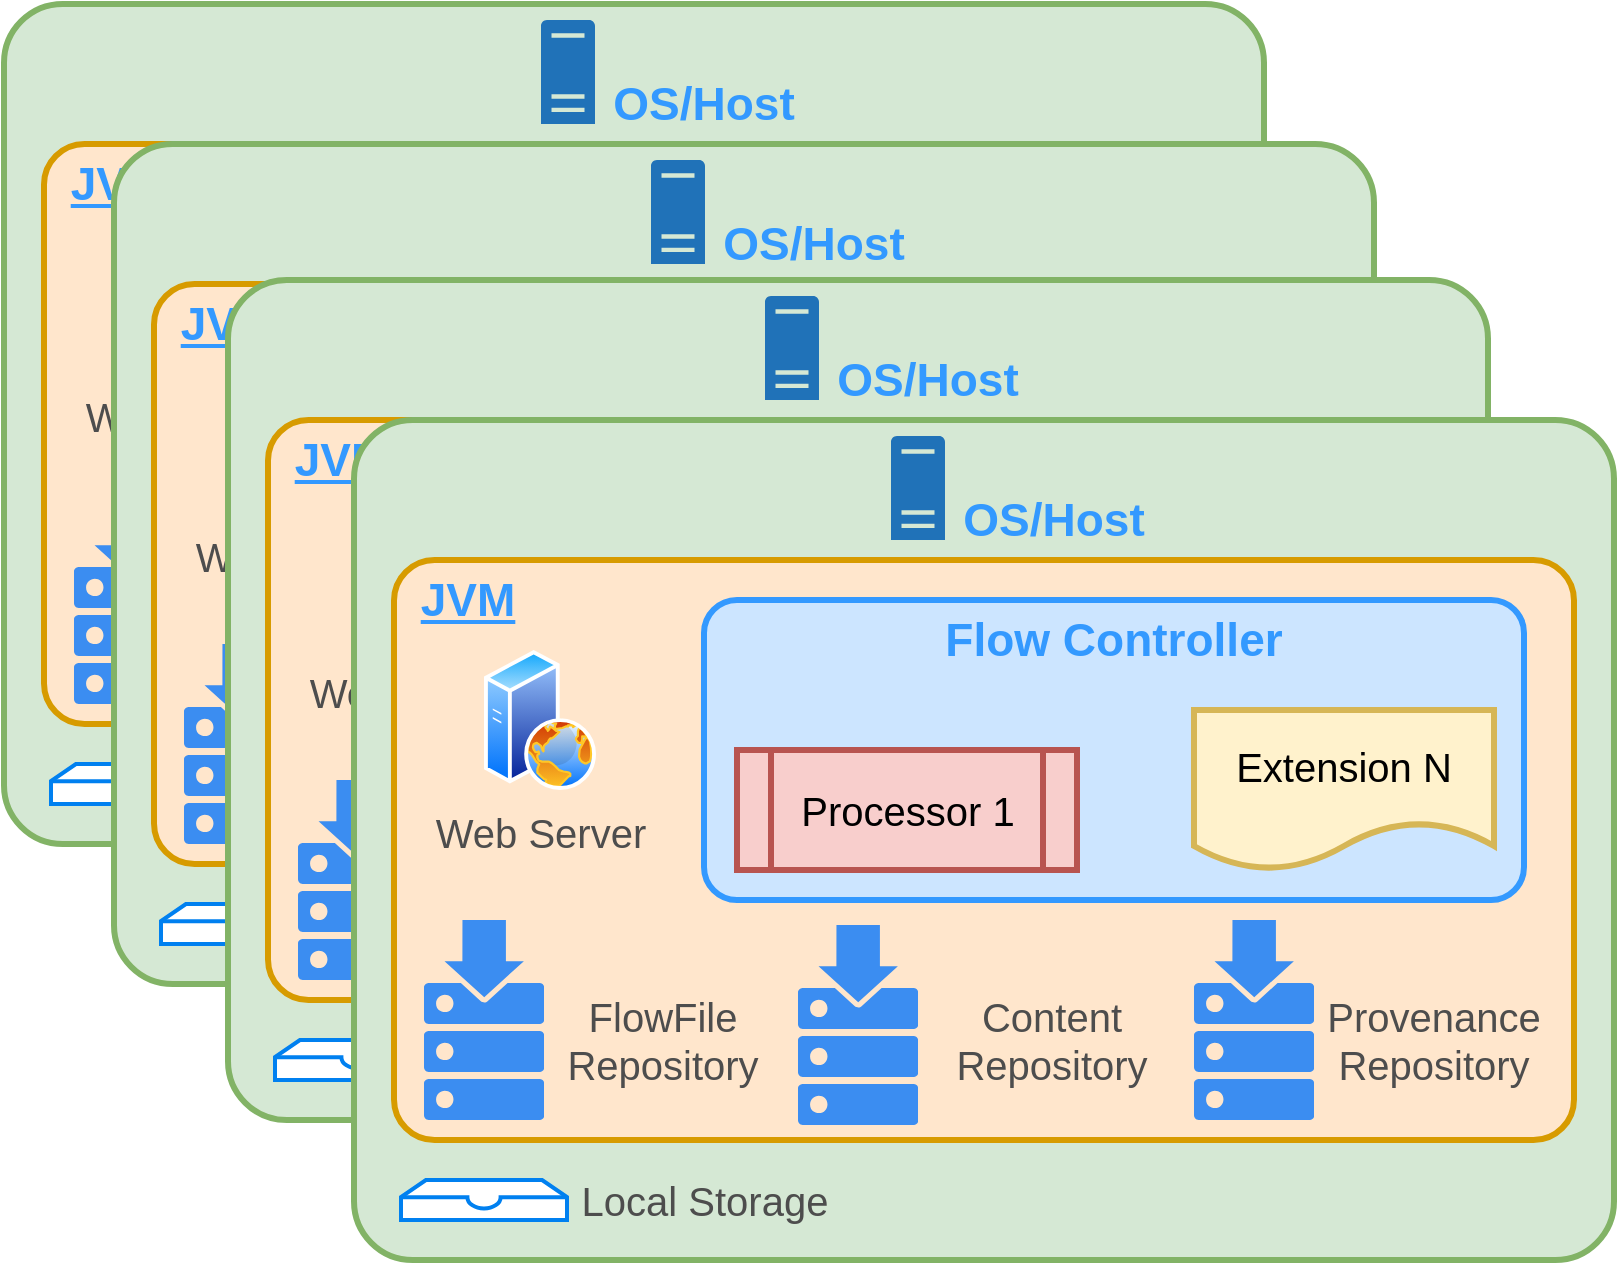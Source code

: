 <mxfile version="10.9.8" type="github"><diagram id="jbXC67w1ccZG1yyRX-Za" name="Page-1"><mxGraphModel dx="1426" dy="724" grid="1" gridSize="10" guides="1" tooltips="1" connect="1" arrows="1" fold="1" page="1" pageScale="1" pageWidth="1700" pageHeight="1100" math="0" shadow="0"><root><mxCell id="0"/><mxCell id="1" parent="0"/><mxCell id="EOHGVZINFPLXD2Ap6hiN-2" value="" style="rounded=1;whiteSpace=wrap;html=1;arcSize=7;fillColor=#d5e8d4;strokeColor=#82b366;strokeWidth=3;" parent="1" vertex="1"><mxGeometry x="84" y="64" width="630" height="420" as="geometry"/></mxCell><mxCell id="EOHGVZINFPLXD2Ap6hiN-3" value="" style="pointerEvents=1;shadow=0;dashed=0;html=1;strokeColor=none;labelPosition=center;verticalLabelPosition=bottom;verticalAlign=top;outlineConnect=0;align=center;shape=mxgraph.office.servers.physical_host;fillColor=#2072B8;" parent="1" vertex="1"><mxGeometry x="352.5" y="72" width="27" height="52" as="geometry"/></mxCell><mxCell id="EOHGVZINFPLXD2Ap6hiN-5" value="OS/Host" style="text;html=1;strokeColor=none;fillColor=none;align=center;verticalAlign=middle;whiteSpace=wrap;rounded=0;fontSize=23;fontColor=#3399FF;fontStyle=1" parent="1" vertex="1"><mxGeometry x="414" y="104" width="40" height="20" as="geometry"/></mxCell><mxCell id="EOHGVZINFPLXD2Ap6hiN-6" value="" style="rounded=1;whiteSpace=wrap;html=1;fillColor=#ffe6cc;fontSize=23;arcSize=7;strokeColor=#d79b00;strokeWidth=3;" parent="1" vertex="1"><mxGeometry x="104" y="134" width="590" height="290" as="geometry"/></mxCell><mxCell id="EOHGVZINFPLXD2Ap6hiN-7" value="JVM" style="text;html=1;strokeColor=none;fillColor=none;align=center;verticalAlign=middle;whiteSpace=wrap;rounded=0;fontSize=23;fontColor=#3399FF;fontStyle=5" parent="1" vertex="1"><mxGeometry x="121" y="144" width="40" height="20" as="geometry"/></mxCell><mxCell id="EOHGVZINFPLXD2Ap6hiN-9" value="Web Server" style="aspect=fixed;perimeter=ellipsePerimeter;html=1;align=center;shadow=0;dashed=0;spacingTop=3;image;image=img/lib/active_directory/web_server.svg;fillColor=none;fontSize=20;fontColor=#4D4D4D;labelBackgroundColor=none;" parent="1" vertex="1"><mxGeometry x="149" y="179" width="56" height="70" as="geometry"/></mxCell><mxCell id="EOHGVZINFPLXD2Ap6hiN-10" value="" style="rounded=1;whiteSpace=wrap;html=1;fillColor=#cce5ff;fontSize=23;arcSize=11;strokeColor=#3399FF;strokeWidth=3;" parent="1" vertex="1"><mxGeometry x="259" y="154" width="410" height="150" as="geometry"/></mxCell><mxCell id="EOHGVZINFPLXD2Ap6hiN-11" value="Flow Controller" style="text;html=1;strokeColor=none;fillColor=none;align=center;verticalAlign=middle;whiteSpace=wrap;rounded=0;fontSize=23;fontColor=#3399FF;fontStyle=1" parent="1" vertex="1"><mxGeometry x="374" y="164" width="180" height="20" as="geometry"/></mxCell><mxCell id="EOHGVZINFPLXD2Ap6hiN-12" value="Processor 1" style="shape=process;whiteSpace=wrap;html=1;backgroundOutline=1;fillColor=#f8cecc;fontSize=20;strokeColor=#b85450;strokeWidth=3;" parent="1" vertex="1"><mxGeometry x="275.5" y="229" width="170" height="60" as="geometry"/></mxCell><mxCell id="EOHGVZINFPLXD2Ap6hiN-14" value="" style="html=1;aspect=fixed;strokeColor=none;shadow=0;align=center;verticalAlign=top;fillColor=#3B8DF1;shape=mxgraph.gcp2.repository;fontSize=23;fontColor=#4D4D4D;" parent="1" vertex="1"><mxGeometry x="119" y="314" width="60" height="100" as="geometry"/></mxCell><mxCell id="EOHGVZINFPLXD2Ap6hiN-15" value="" style="html=1;aspect=fixed;strokeColor=none;shadow=0;align=center;verticalAlign=top;fillColor=#3B8DF1;shape=mxgraph.gcp2.repository;fontSize=23;fontColor=#3399FF;" parent="1" vertex="1"><mxGeometry x="306" y="316.5" width="60" height="100" as="geometry"/></mxCell><mxCell id="EOHGVZINFPLXD2Ap6hiN-16" value="" style="html=1;aspect=fixed;strokeColor=none;shadow=0;align=center;verticalAlign=top;fillColor=#3B8DF1;shape=mxgraph.gcp2.repository;fontSize=23;fontColor=#3399FF;" parent="1" vertex="1"><mxGeometry x="504" y="314" width="60" height="100" as="geometry"/></mxCell><mxCell id="EOHGVZINFPLXD2Ap6hiN-17" value="FlowFile Repository" style="text;html=1;strokeColor=none;fillColor=none;align=center;verticalAlign=middle;whiteSpace=wrap;rounded=0;fontSize=20;fontColor=#4D4D4D;" parent="1" vertex="1"><mxGeometry x="218" y="354" width="41" height="40" as="geometry"/></mxCell><mxCell id="EOHGVZINFPLXD2Ap6hiN-18" value="Content Repository" style="text;html=1;strokeColor=none;fillColor=none;align=center;verticalAlign=middle;whiteSpace=wrap;rounded=0;fontSize=20;fontColor=#4D4D4D;" parent="1" vertex="1"><mxGeometry x="412.5" y="364" width="40" height="20" as="geometry"/></mxCell><mxCell id="EOHGVZINFPLXD2Ap6hiN-19" value="Provenance Repository" style="text;html=1;strokeColor=none;fillColor=none;align=center;verticalAlign=middle;whiteSpace=wrap;rounded=0;fontSize=20;fontColor=#4D4D4D;" parent="1" vertex="1"><mxGeometry x="604" y="364" width="40" height="20" as="geometry"/></mxCell><mxCell id="EOHGVZINFPLXD2Ap6hiN-21" value="Extension N" style="shape=document;whiteSpace=wrap;html=1;boundedLbl=1;fillColor=#fff2cc;fontSize=20;strokeColor=#d6b656;strokeWidth=3;" parent="1" vertex="1"><mxGeometry x="504" y="209" width="150" height="80" as="geometry"/></mxCell><mxCell id="EOHGVZINFPLXD2Ap6hiN-22" value="" style="html=1;verticalLabelPosition=bottom;align=center;labelBackgroundColor=#ffffff;verticalAlign=top;strokeWidth=2;strokeColor=#0080F0;fillColor=#ffffff;shadow=0;dashed=0;shape=mxgraph.ios7.icons.storage;fontSize=20;fontColor=#4D4D4D;" parent="1" vertex="1"><mxGeometry x="107.5" y="444" width="83" height="20" as="geometry"/></mxCell><mxCell id="EOHGVZINFPLXD2Ap6hiN-23" value="Local Storage" style="text;html=1;strokeColor=none;fillColor=none;align=center;verticalAlign=middle;whiteSpace=wrap;rounded=0;labelBackgroundColor=none;fontSize=20;fontColor=#4D4D4D;" parent="1" vertex="1"><mxGeometry x="194.5" y="444" width="129" height="20" as="geometry"/></mxCell><mxCell id="fOGc16yDfVT06TRiX0Dl-1" value="" style="rounded=1;whiteSpace=wrap;html=1;arcSize=7;fillColor=#d5e8d4;strokeColor=#82b366;strokeWidth=3;" vertex="1" parent="1"><mxGeometry x="139" y="134" width="630" height="420" as="geometry"/></mxCell><mxCell id="fOGc16yDfVT06TRiX0Dl-2" value="" style="pointerEvents=1;shadow=0;dashed=0;html=1;strokeColor=none;labelPosition=center;verticalLabelPosition=bottom;verticalAlign=top;outlineConnect=0;align=center;shape=mxgraph.office.servers.physical_host;fillColor=#2072B8;" vertex="1" parent="1"><mxGeometry x="407.5" y="142" width="27" height="52" as="geometry"/></mxCell><mxCell id="fOGc16yDfVT06TRiX0Dl-3" value="OS/Host" style="text;html=1;strokeColor=none;fillColor=none;align=center;verticalAlign=middle;whiteSpace=wrap;rounded=0;fontSize=23;fontColor=#3399FF;fontStyle=1" vertex="1" parent="1"><mxGeometry x="469" y="174" width="40" height="20" as="geometry"/></mxCell><mxCell id="fOGc16yDfVT06TRiX0Dl-4" value="" style="rounded=1;whiteSpace=wrap;html=1;fillColor=#ffe6cc;fontSize=23;arcSize=7;strokeColor=#d79b00;strokeWidth=3;" vertex="1" parent="1"><mxGeometry x="159" y="204" width="590" height="290" as="geometry"/></mxCell><mxCell id="fOGc16yDfVT06TRiX0Dl-5" value="JVM" style="text;html=1;strokeColor=none;fillColor=none;align=center;verticalAlign=middle;whiteSpace=wrap;rounded=0;fontSize=23;fontColor=#3399FF;fontStyle=5" vertex="1" parent="1"><mxGeometry x="176" y="214" width="40" height="20" as="geometry"/></mxCell><mxCell id="fOGc16yDfVT06TRiX0Dl-6" value="Web Server" style="aspect=fixed;perimeter=ellipsePerimeter;html=1;align=center;shadow=0;dashed=0;spacingTop=3;image;image=img/lib/active_directory/web_server.svg;fillColor=none;fontSize=20;fontColor=#4D4D4D;labelBackgroundColor=none;" vertex="1" parent="1"><mxGeometry x="204" y="249" width="56" height="70" as="geometry"/></mxCell><mxCell id="fOGc16yDfVT06TRiX0Dl-7" value="" style="rounded=1;whiteSpace=wrap;html=1;fillColor=#cce5ff;fontSize=23;arcSize=11;strokeColor=#3399FF;strokeWidth=3;" vertex="1" parent="1"><mxGeometry x="314" y="224" width="410" height="150" as="geometry"/></mxCell><mxCell id="fOGc16yDfVT06TRiX0Dl-8" value="Flow Controller" style="text;html=1;strokeColor=none;fillColor=none;align=center;verticalAlign=middle;whiteSpace=wrap;rounded=0;fontSize=23;fontColor=#3399FF;fontStyle=1" vertex="1" parent="1"><mxGeometry x="429" y="234" width="180" height="20" as="geometry"/></mxCell><mxCell id="fOGc16yDfVT06TRiX0Dl-9" value="Processor 1" style="shape=process;whiteSpace=wrap;html=1;backgroundOutline=1;fillColor=#f8cecc;fontSize=20;strokeColor=#b85450;strokeWidth=3;" vertex="1" parent="1"><mxGeometry x="330.5" y="299" width="170" height="60" as="geometry"/></mxCell><mxCell id="fOGc16yDfVT06TRiX0Dl-10" value="" style="html=1;aspect=fixed;strokeColor=none;shadow=0;align=center;verticalAlign=top;fillColor=#3B8DF1;shape=mxgraph.gcp2.repository;fontSize=23;fontColor=#4D4D4D;" vertex="1" parent="1"><mxGeometry x="174" y="384" width="60" height="100" as="geometry"/></mxCell><mxCell id="fOGc16yDfVT06TRiX0Dl-11" value="" style="html=1;aspect=fixed;strokeColor=none;shadow=0;align=center;verticalAlign=top;fillColor=#3B8DF1;shape=mxgraph.gcp2.repository;fontSize=23;fontColor=#3399FF;" vertex="1" parent="1"><mxGeometry x="361" y="386.5" width="60" height="100" as="geometry"/></mxCell><mxCell id="fOGc16yDfVT06TRiX0Dl-12" value="" style="html=1;aspect=fixed;strokeColor=none;shadow=0;align=center;verticalAlign=top;fillColor=#3B8DF1;shape=mxgraph.gcp2.repository;fontSize=23;fontColor=#3399FF;" vertex="1" parent="1"><mxGeometry x="559" y="384" width="60" height="100" as="geometry"/></mxCell><mxCell id="fOGc16yDfVT06TRiX0Dl-13" value="FlowFile Repository" style="text;html=1;strokeColor=none;fillColor=none;align=center;verticalAlign=middle;whiteSpace=wrap;rounded=0;fontSize=20;fontColor=#4D4D4D;" vertex="1" parent="1"><mxGeometry x="273" y="424" width="41" height="40" as="geometry"/></mxCell><mxCell id="fOGc16yDfVT06TRiX0Dl-14" value="Content Repository" style="text;html=1;strokeColor=none;fillColor=none;align=center;verticalAlign=middle;whiteSpace=wrap;rounded=0;fontSize=20;fontColor=#4D4D4D;" vertex="1" parent="1"><mxGeometry x="467.5" y="434" width="40" height="20" as="geometry"/></mxCell><mxCell id="fOGc16yDfVT06TRiX0Dl-15" value="Provenance Repository" style="text;html=1;strokeColor=none;fillColor=none;align=center;verticalAlign=middle;whiteSpace=wrap;rounded=0;fontSize=20;fontColor=#4D4D4D;" vertex="1" parent="1"><mxGeometry x="659" y="434" width="40" height="20" as="geometry"/></mxCell><mxCell id="fOGc16yDfVT06TRiX0Dl-16" value="Extension N" style="shape=document;whiteSpace=wrap;html=1;boundedLbl=1;fillColor=#fff2cc;fontSize=20;strokeColor=#d6b656;strokeWidth=3;" vertex="1" parent="1"><mxGeometry x="559" y="279" width="150" height="80" as="geometry"/></mxCell><mxCell id="fOGc16yDfVT06TRiX0Dl-17" value="" style="html=1;verticalLabelPosition=bottom;align=center;labelBackgroundColor=#ffffff;verticalAlign=top;strokeWidth=2;strokeColor=#0080F0;fillColor=#ffffff;shadow=0;dashed=0;shape=mxgraph.ios7.icons.storage;fontSize=20;fontColor=#4D4D4D;" vertex="1" parent="1"><mxGeometry x="162.5" y="514" width="83" height="20" as="geometry"/></mxCell><mxCell id="fOGc16yDfVT06TRiX0Dl-18" value="Local Storage" style="text;html=1;strokeColor=none;fillColor=none;align=center;verticalAlign=middle;whiteSpace=wrap;rounded=0;labelBackgroundColor=none;fontSize=20;fontColor=#4D4D4D;" vertex="1" parent="1"><mxGeometry x="249.5" y="514" width="129" height="20" as="geometry"/></mxCell><mxCell id="fOGc16yDfVT06TRiX0Dl-19" value="" style="rounded=1;whiteSpace=wrap;html=1;arcSize=7;fillColor=#d5e8d4;strokeColor=#82b366;strokeWidth=3;" vertex="1" parent="1"><mxGeometry x="196" y="202" width="630" height="420" as="geometry"/></mxCell><mxCell id="fOGc16yDfVT06TRiX0Dl-20" value="" style="pointerEvents=1;shadow=0;dashed=0;html=1;strokeColor=none;labelPosition=center;verticalLabelPosition=bottom;verticalAlign=top;outlineConnect=0;align=center;shape=mxgraph.office.servers.physical_host;fillColor=#2072B8;" vertex="1" parent="1"><mxGeometry x="464.5" y="210" width="27" height="52" as="geometry"/></mxCell><mxCell id="fOGc16yDfVT06TRiX0Dl-21" value="OS/Host" style="text;html=1;strokeColor=none;fillColor=none;align=center;verticalAlign=middle;whiteSpace=wrap;rounded=0;fontSize=23;fontColor=#3399FF;fontStyle=1" vertex="1" parent="1"><mxGeometry x="526" y="242" width="40" height="20" as="geometry"/></mxCell><mxCell id="fOGc16yDfVT06TRiX0Dl-22" value="" style="rounded=1;whiteSpace=wrap;html=1;fillColor=#ffe6cc;fontSize=23;arcSize=7;strokeColor=#d79b00;strokeWidth=3;" vertex="1" parent="1"><mxGeometry x="216" y="272" width="590" height="290" as="geometry"/></mxCell><mxCell id="fOGc16yDfVT06TRiX0Dl-23" value="JVM" style="text;html=1;strokeColor=none;fillColor=none;align=center;verticalAlign=middle;whiteSpace=wrap;rounded=0;fontSize=23;fontColor=#3399FF;fontStyle=5" vertex="1" parent="1"><mxGeometry x="233" y="282" width="40" height="20" as="geometry"/></mxCell><mxCell id="fOGc16yDfVT06TRiX0Dl-24" value="Web Server" style="aspect=fixed;perimeter=ellipsePerimeter;html=1;align=center;shadow=0;dashed=0;spacingTop=3;image;image=img/lib/active_directory/web_server.svg;fillColor=none;fontSize=20;fontColor=#4D4D4D;labelBackgroundColor=none;" vertex="1" parent="1"><mxGeometry x="261" y="317" width="56" height="70" as="geometry"/></mxCell><mxCell id="fOGc16yDfVT06TRiX0Dl-25" value="" style="rounded=1;whiteSpace=wrap;html=1;fillColor=#cce5ff;fontSize=23;arcSize=11;strokeColor=#3399FF;strokeWidth=3;" vertex="1" parent="1"><mxGeometry x="371" y="292" width="410" height="150" as="geometry"/></mxCell><mxCell id="fOGc16yDfVT06TRiX0Dl-26" value="Flow Controller" style="text;html=1;strokeColor=none;fillColor=none;align=center;verticalAlign=middle;whiteSpace=wrap;rounded=0;fontSize=23;fontColor=#3399FF;fontStyle=1" vertex="1" parent="1"><mxGeometry x="486" y="302" width="180" height="20" as="geometry"/></mxCell><mxCell id="fOGc16yDfVT06TRiX0Dl-27" value="Processor 1" style="shape=process;whiteSpace=wrap;html=1;backgroundOutline=1;fillColor=#f8cecc;fontSize=20;strokeColor=#b85450;strokeWidth=3;" vertex="1" parent="1"><mxGeometry x="387.5" y="367" width="170" height="60" as="geometry"/></mxCell><mxCell id="fOGc16yDfVT06TRiX0Dl-28" value="" style="html=1;aspect=fixed;strokeColor=none;shadow=0;align=center;verticalAlign=top;fillColor=#3B8DF1;shape=mxgraph.gcp2.repository;fontSize=23;fontColor=#4D4D4D;" vertex="1" parent="1"><mxGeometry x="231" y="452" width="60" height="100" as="geometry"/></mxCell><mxCell id="fOGc16yDfVT06TRiX0Dl-29" value="" style="html=1;aspect=fixed;strokeColor=none;shadow=0;align=center;verticalAlign=top;fillColor=#3B8DF1;shape=mxgraph.gcp2.repository;fontSize=23;fontColor=#3399FF;" vertex="1" parent="1"><mxGeometry x="418" y="454.5" width="60" height="100" as="geometry"/></mxCell><mxCell id="fOGc16yDfVT06TRiX0Dl-30" value="" style="html=1;aspect=fixed;strokeColor=none;shadow=0;align=center;verticalAlign=top;fillColor=#3B8DF1;shape=mxgraph.gcp2.repository;fontSize=23;fontColor=#3399FF;" vertex="1" parent="1"><mxGeometry x="616" y="452" width="60" height="100" as="geometry"/></mxCell><mxCell id="fOGc16yDfVT06TRiX0Dl-31" value="FlowFile Repository" style="text;html=1;strokeColor=none;fillColor=none;align=center;verticalAlign=middle;whiteSpace=wrap;rounded=0;fontSize=20;fontColor=#4D4D4D;" vertex="1" parent="1"><mxGeometry x="330" y="492" width="41" height="40" as="geometry"/></mxCell><mxCell id="fOGc16yDfVT06TRiX0Dl-32" value="Content Repository" style="text;html=1;strokeColor=none;fillColor=none;align=center;verticalAlign=middle;whiteSpace=wrap;rounded=0;fontSize=20;fontColor=#4D4D4D;" vertex="1" parent="1"><mxGeometry x="524.5" y="502" width="40" height="20" as="geometry"/></mxCell><mxCell id="fOGc16yDfVT06TRiX0Dl-33" value="Provenance Repository" style="text;html=1;strokeColor=none;fillColor=none;align=center;verticalAlign=middle;whiteSpace=wrap;rounded=0;fontSize=20;fontColor=#4D4D4D;" vertex="1" parent="1"><mxGeometry x="716" y="502" width="40" height="20" as="geometry"/></mxCell><mxCell id="fOGc16yDfVT06TRiX0Dl-34" value="Extension N" style="shape=document;whiteSpace=wrap;html=1;boundedLbl=1;fillColor=#fff2cc;fontSize=20;strokeColor=#d6b656;strokeWidth=3;" vertex="1" parent="1"><mxGeometry x="616" y="347" width="150" height="80" as="geometry"/></mxCell><mxCell id="fOGc16yDfVT06TRiX0Dl-35" value="" style="html=1;verticalLabelPosition=bottom;align=center;labelBackgroundColor=#ffffff;verticalAlign=top;strokeWidth=2;strokeColor=#0080F0;fillColor=#ffffff;shadow=0;dashed=0;shape=mxgraph.ios7.icons.storage;fontSize=20;fontColor=#4D4D4D;" vertex="1" parent="1"><mxGeometry x="219.5" y="582" width="83" height="20" as="geometry"/></mxCell><mxCell id="fOGc16yDfVT06TRiX0Dl-36" value="Local Storage" style="text;html=1;strokeColor=none;fillColor=none;align=center;verticalAlign=middle;whiteSpace=wrap;rounded=0;labelBackgroundColor=none;fontSize=20;fontColor=#4D4D4D;" vertex="1" parent="1"><mxGeometry x="306.5" y="582" width="129" height="20" as="geometry"/></mxCell><mxCell id="fOGc16yDfVT06TRiX0Dl-37" value="" style="rounded=1;whiteSpace=wrap;html=1;arcSize=7;fillColor=#d5e8d4;strokeColor=#82b366;strokeWidth=3;" vertex="1" parent="1"><mxGeometry x="259" y="272" width="630" height="420" as="geometry"/></mxCell><mxCell id="fOGc16yDfVT06TRiX0Dl-38" value="" style="pointerEvents=1;shadow=0;dashed=0;html=1;strokeColor=none;labelPosition=center;verticalLabelPosition=bottom;verticalAlign=top;outlineConnect=0;align=center;shape=mxgraph.office.servers.physical_host;fillColor=#2072B8;" vertex="1" parent="1"><mxGeometry x="527.5" y="280" width="27" height="52" as="geometry"/></mxCell><mxCell id="fOGc16yDfVT06TRiX0Dl-39" value="OS/Host" style="text;html=1;strokeColor=none;fillColor=none;align=center;verticalAlign=middle;whiteSpace=wrap;rounded=0;fontSize=23;fontColor=#3399FF;fontStyle=1" vertex="1" parent="1"><mxGeometry x="589" y="312" width="40" height="20" as="geometry"/></mxCell><mxCell id="fOGc16yDfVT06TRiX0Dl-40" value="" style="rounded=1;whiteSpace=wrap;html=1;fillColor=#ffe6cc;fontSize=23;arcSize=7;strokeColor=#d79b00;strokeWidth=3;" vertex="1" parent="1"><mxGeometry x="279" y="342" width="590" height="290" as="geometry"/></mxCell><mxCell id="fOGc16yDfVT06TRiX0Dl-41" value="JVM" style="text;html=1;strokeColor=none;fillColor=none;align=center;verticalAlign=middle;whiteSpace=wrap;rounded=0;fontSize=23;fontColor=#3399FF;fontStyle=5" vertex="1" parent="1"><mxGeometry x="296" y="352" width="40" height="20" as="geometry"/></mxCell><mxCell id="fOGc16yDfVT06TRiX0Dl-42" value="Web Server" style="aspect=fixed;perimeter=ellipsePerimeter;html=1;align=center;shadow=0;dashed=0;spacingTop=3;image;image=img/lib/active_directory/web_server.svg;fillColor=none;fontSize=20;fontColor=#4D4D4D;labelBackgroundColor=none;" vertex="1" parent="1"><mxGeometry x="324" y="387" width="56" height="70" as="geometry"/></mxCell><mxCell id="fOGc16yDfVT06TRiX0Dl-43" value="" style="rounded=1;whiteSpace=wrap;html=1;fillColor=#cce5ff;fontSize=23;arcSize=11;strokeColor=#3399FF;strokeWidth=3;" vertex="1" parent="1"><mxGeometry x="434" y="362" width="410" height="150" as="geometry"/></mxCell><mxCell id="fOGc16yDfVT06TRiX0Dl-44" value="Flow Controller" style="text;html=1;strokeColor=none;fillColor=none;align=center;verticalAlign=middle;whiteSpace=wrap;rounded=0;fontSize=23;fontColor=#3399FF;fontStyle=1" vertex="1" parent="1"><mxGeometry x="549" y="372" width="180" height="20" as="geometry"/></mxCell><mxCell id="fOGc16yDfVT06TRiX0Dl-45" value="Processor 1" style="shape=process;whiteSpace=wrap;html=1;backgroundOutline=1;fillColor=#f8cecc;fontSize=20;strokeColor=#b85450;strokeWidth=3;" vertex="1" parent="1"><mxGeometry x="450.5" y="437" width="170" height="60" as="geometry"/></mxCell><mxCell id="fOGc16yDfVT06TRiX0Dl-46" value="" style="html=1;aspect=fixed;strokeColor=none;shadow=0;align=center;verticalAlign=top;fillColor=#3B8DF1;shape=mxgraph.gcp2.repository;fontSize=23;fontColor=#4D4D4D;" vertex="1" parent="1"><mxGeometry x="294" y="522" width="60" height="100" as="geometry"/></mxCell><mxCell id="fOGc16yDfVT06TRiX0Dl-47" value="" style="html=1;aspect=fixed;strokeColor=none;shadow=0;align=center;verticalAlign=top;fillColor=#3B8DF1;shape=mxgraph.gcp2.repository;fontSize=23;fontColor=#3399FF;" vertex="1" parent="1"><mxGeometry x="481" y="524.5" width="60" height="100" as="geometry"/></mxCell><mxCell id="fOGc16yDfVT06TRiX0Dl-48" value="" style="html=1;aspect=fixed;strokeColor=none;shadow=0;align=center;verticalAlign=top;fillColor=#3B8DF1;shape=mxgraph.gcp2.repository;fontSize=23;fontColor=#3399FF;" vertex="1" parent="1"><mxGeometry x="679" y="522" width="60" height="100" as="geometry"/></mxCell><mxCell id="fOGc16yDfVT06TRiX0Dl-49" value="FlowFile Repository" style="text;html=1;strokeColor=none;fillColor=none;align=center;verticalAlign=middle;whiteSpace=wrap;rounded=0;fontSize=20;fontColor=#4D4D4D;" vertex="1" parent="1"><mxGeometry x="393" y="562" width="41" height="40" as="geometry"/></mxCell><mxCell id="fOGc16yDfVT06TRiX0Dl-50" value="Content Repository" style="text;html=1;strokeColor=none;fillColor=none;align=center;verticalAlign=middle;whiteSpace=wrap;rounded=0;fontSize=20;fontColor=#4D4D4D;" vertex="1" parent="1"><mxGeometry x="587.5" y="572" width="40" height="20" as="geometry"/></mxCell><mxCell id="fOGc16yDfVT06TRiX0Dl-51" value="Provenance Repository" style="text;html=1;strokeColor=none;fillColor=none;align=center;verticalAlign=middle;whiteSpace=wrap;rounded=0;fontSize=20;fontColor=#4D4D4D;" vertex="1" parent="1"><mxGeometry x="779" y="572" width="40" height="20" as="geometry"/></mxCell><mxCell id="fOGc16yDfVT06TRiX0Dl-52" value="Extension N" style="shape=document;whiteSpace=wrap;html=1;boundedLbl=1;fillColor=#fff2cc;fontSize=20;strokeColor=#d6b656;strokeWidth=3;" vertex="1" parent="1"><mxGeometry x="679" y="417" width="150" height="80" as="geometry"/></mxCell><mxCell id="fOGc16yDfVT06TRiX0Dl-53" value="" style="html=1;verticalLabelPosition=bottom;align=center;labelBackgroundColor=#ffffff;verticalAlign=top;strokeWidth=2;strokeColor=#0080F0;fillColor=#ffffff;shadow=0;dashed=0;shape=mxgraph.ios7.icons.storage;fontSize=20;fontColor=#4D4D4D;" vertex="1" parent="1"><mxGeometry x="282.5" y="652" width="83" height="20" as="geometry"/></mxCell><mxCell id="fOGc16yDfVT06TRiX0Dl-54" value="Local Storage" style="text;html=1;strokeColor=none;fillColor=none;align=center;verticalAlign=middle;whiteSpace=wrap;rounded=0;labelBackgroundColor=none;fontSize=20;fontColor=#4D4D4D;" vertex="1" parent="1"><mxGeometry x="369.5" y="652" width="129" height="20" as="geometry"/></mxCell></root></mxGraphModel></diagram></mxfile>